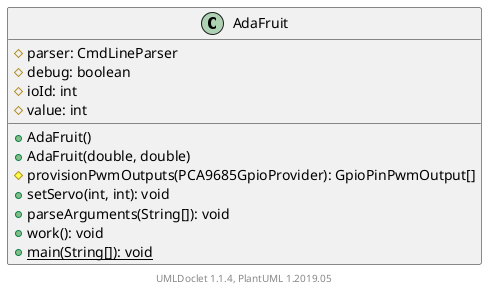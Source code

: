 @startuml

    class AdaFruit [[AdaFruit.html]] {
        #parser: CmdLineParser
        #debug: boolean
        #ioId: int
        #value: int
        +AdaFruit()
        +AdaFruit(double, double)
        #provisionPwmOutputs(PCA9685GpioProvider): GpioPinPwmOutput[]
        +setServo(int, int): void
        +parseArguments(String[]): void
        +work(): void
        {static} +main(String[]): void
    }


    center footer UMLDoclet 1.1.4, PlantUML 1.2019.05
@enduml
